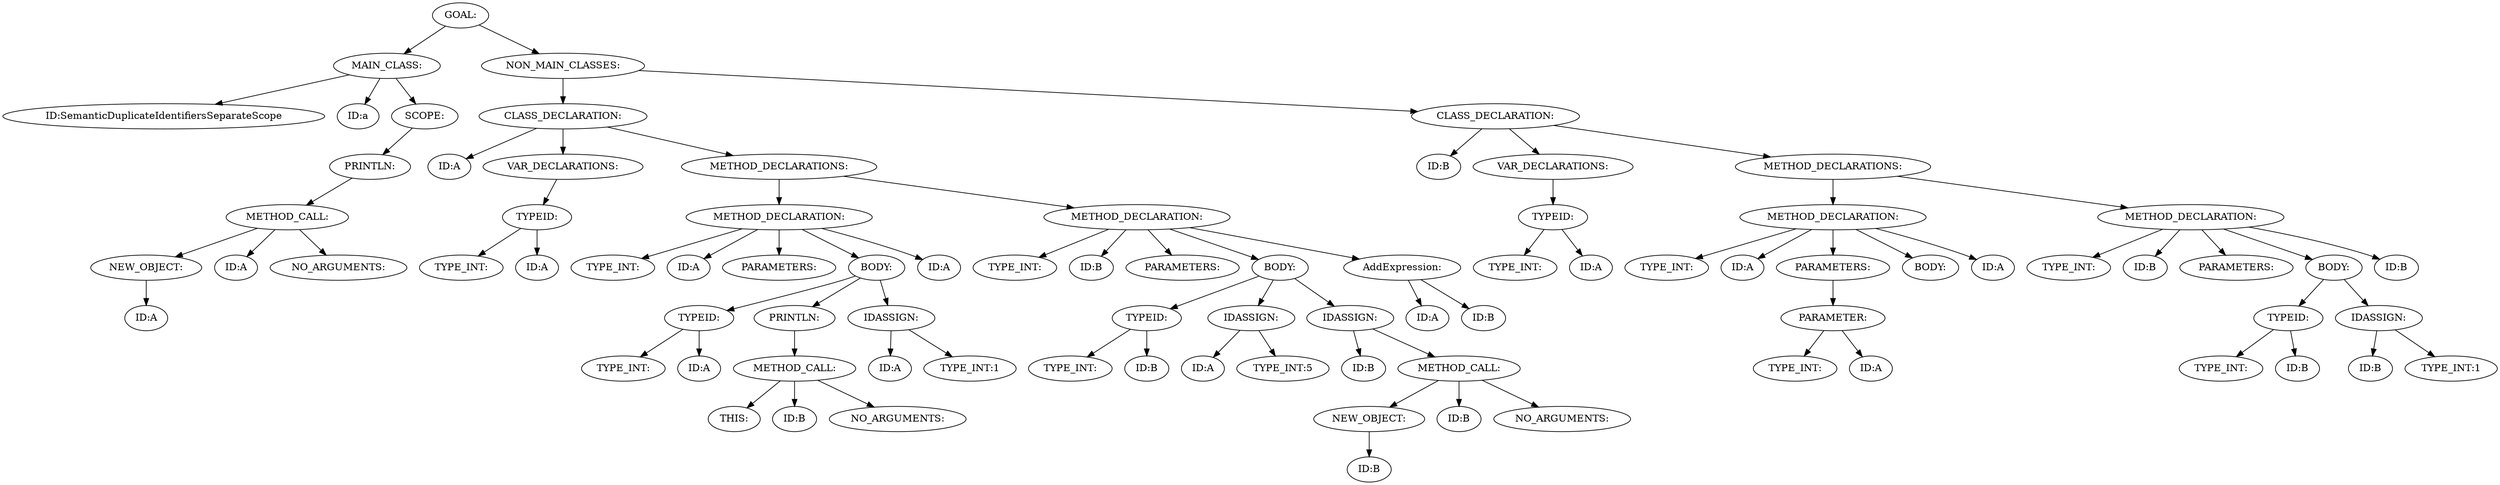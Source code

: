 digraph {
n0 [label="GOAL:"];
n1 [label="MAIN_CLASS:"];
n2 [label="ID:SemanticDuplicateIdentifiersSeparateScope"];
n1 -> n2
n3 [label="ID:a"];
n1 -> n3
n4 [label="SCOPE:"];
n5 [label="PRINTLN:"];
n6 [label="METHOD_CALL:"];
n7 [label="NEW_OBJECT:"];
n8 [label="ID:A"];
n7 -> n8
n6 -> n7
n9 [label="ID:A"];
n6 -> n9
n10 [label="NO_ARGUMENTS:"];
n6 -> n10
n5 -> n6
n4 -> n5
n1 -> n4
n0 -> n1
n11 [label="NON_MAIN_CLASSES:"];
n12 [label="CLASS_DECLARATION:"];
n13 [label="ID:A"];
n12 -> n13
n14 [label="VAR_DECLARATIONS:"];
n15 [label="TYPEID:"];
n16 [label="TYPE_INT:"];
n15 -> n16
n17 [label="ID:A"];
n15 -> n17
n14 -> n15
n12 -> n14
n18 [label="METHOD_DECLARATIONS:"];
n19 [label="METHOD_DECLARATION:"];
n20 [label="TYPE_INT:"];
n19 -> n20
n21 [label="ID:A"];
n19 -> n21
n22 [label="PARAMETERS:"];
n19 -> n22
n23 [label="BODY:"];
n24 [label="TYPEID:"];
n25 [label="TYPE_INT:"];
n24 -> n25
n26 [label="ID:A"];
n24 -> n26
n23 -> n24
n27 [label="PRINTLN:"];
n28 [label="METHOD_CALL:"];
n29 [label="THIS:"];
n28 -> n29
n30 [label="ID:B"];
n28 -> n30
n31 [label="NO_ARGUMENTS:"];
n28 -> n31
n27 -> n28
n23 -> n27
n32 [label="IDASSIGN:"];
n33 [label="ID:A"];
n32 -> n33
n34 [label="TYPE_INT:1"];
n32 -> n34
n23 -> n32
n19 -> n23
n35 [label="ID:A"];
n19 -> n35
n18 -> n19
n36 [label="METHOD_DECLARATION:"];
n37 [label="TYPE_INT:"];
n36 -> n37
n38 [label="ID:B"];
n36 -> n38
n39 [label="PARAMETERS:"];
n36 -> n39
n40 [label="BODY:"];
n41 [label="TYPEID:"];
n42 [label="TYPE_INT:"];
n41 -> n42
n43 [label="ID:B"];
n41 -> n43
n40 -> n41
n44 [label="IDASSIGN:"];
n45 [label="ID:A"];
n44 -> n45
n46 [label="TYPE_INT:5"];
n44 -> n46
n40 -> n44
n47 [label="IDASSIGN:"];
n48 [label="ID:B"];
n47 -> n48
n49 [label="METHOD_CALL:"];
n50 [label="NEW_OBJECT:"];
n51 [label="ID:B"];
n50 -> n51
n49 -> n50
n52 [label="ID:B"];
n49 -> n52
n53 [label="NO_ARGUMENTS:"];
n49 -> n53
n47 -> n49
n40 -> n47
n36 -> n40
n54 [label="AddExpression:"];
n55 [label="ID:A"];
n54 -> n55
n56 [label="ID:B"];
n54 -> n56
n36 -> n54
n18 -> n36
n12 -> n18
n11 -> n12
n57 [label="CLASS_DECLARATION:"];
n58 [label="ID:B"];
n57 -> n58
n59 [label="VAR_DECLARATIONS:"];
n60 [label="TYPEID:"];
n61 [label="TYPE_INT:"];
n60 -> n61
n62 [label="ID:A"];
n60 -> n62
n59 -> n60
n57 -> n59
n63 [label="METHOD_DECLARATIONS:"];
n64 [label="METHOD_DECLARATION:"];
n65 [label="TYPE_INT:"];
n64 -> n65
n66 [label="ID:A"];
n64 -> n66
n67 [label="PARAMETERS:"];
n68 [label="PARAMETER:"];
n69 [label="TYPE_INT:"];
n68 -> n69
n70 [label="ID:A"];
n68 -> n70
n67 -> n68
n64 -> n67
n71 [label="BODY:"];
n64 -> n71
n72 [label="ID:A"];
n64 -> n72
n63 -> n64
n73 [label="METHOD_DECLARATION:"];
n74 [label="TYPE_INT:"];
n73 -> n74
n75 [label="ID:B"];
n73 -> n75
n76 [label="PARAMETERS:"];
n73 -> n76
n77 [label="BODY:"];
n78 [label="TYPEID:"];
n79 [label="TYPE_INT:"];
n78 -> n79
n80 [label="ID:B"];
n78 -> n80
n77 -> n78
n81 [label="IDASSIGN:"];
n82 [label="ID:B"];
n81 -> n82
n83 [label="TYPE_INT:1"];
n81 -> n83
n77 -> n81
n73 -> n77
n84 [label="ID:B"];
n73 -> n84
n63 -> n73
n57 -> n63
n11 -> n57
n0 -> n11
}
